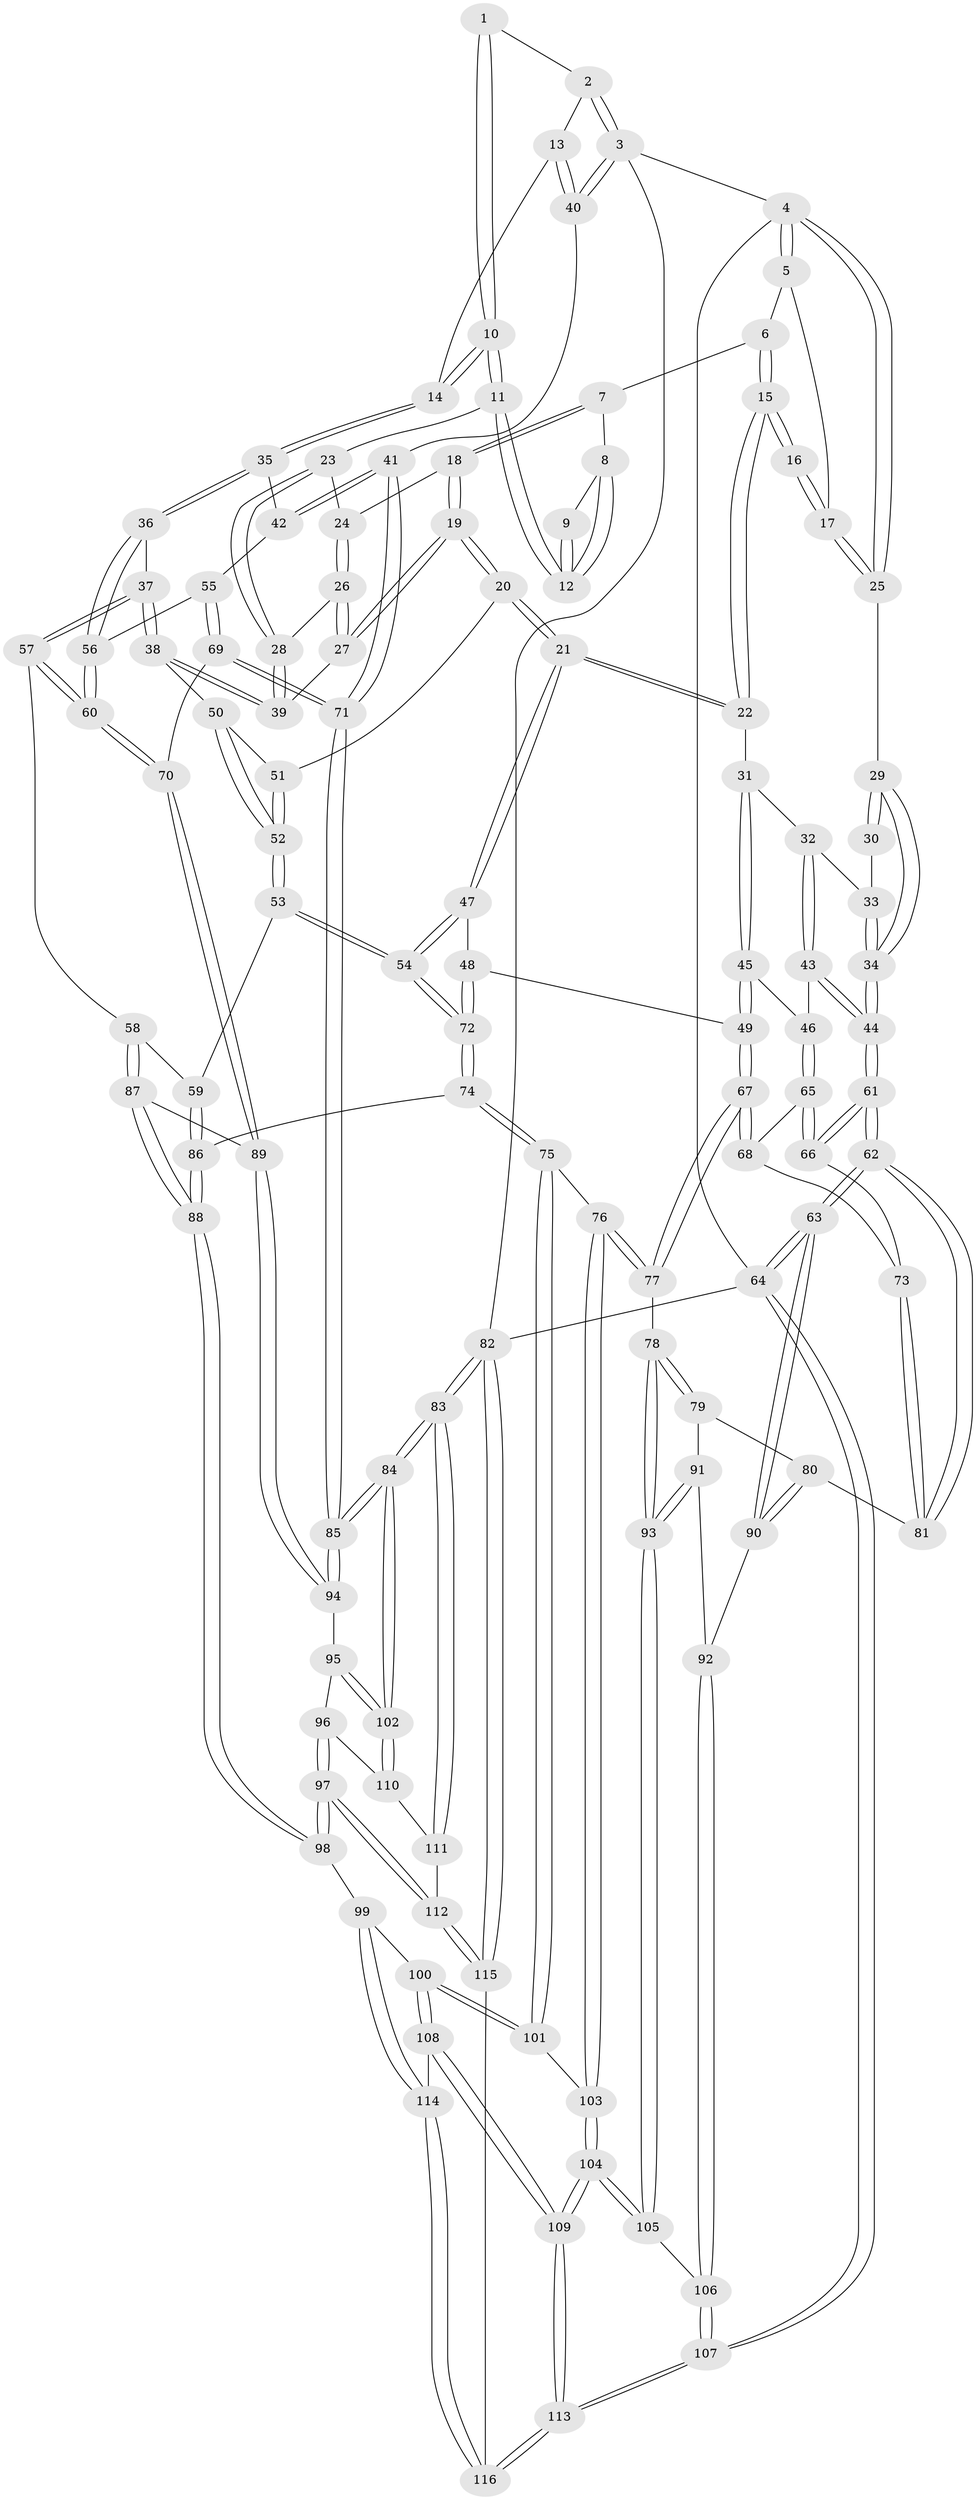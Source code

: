 // Generated by graph-tools (version 1.1) at 2025/38/03/09/25 02:38:27]
// undirected, 116 vertices, 287 edges
graph export_dot {
graph [start="1"]
  node [color=gray90,style=filled];
  1 [pos="+0.7792126525890761+0"];
  2 [pos="+0.9930243561935642+0"];
  3 [pos="+1+0"];
  4 [pos="+0+0"];
  5 [pos="+0.12552840023010756+0"];
  6 [pos="+0.3258207940160787+0"];
  7 [pos="+0.4583744784235029+0"];
  8 [pos="+0.5205333637474935+0"];
  9 [pos="+0.7010103259106603+0"];
  10 [pos="+0.8118137661697922+0.17944362236524078"];
  11 [pos="+0.7210832662727084+0.14350823057098355"];
  12 [pos="+0.7177118808748632+0.11934011190553827"];
  13 [pos="+0.8720110773288782+0.15396753059410906"];
  14 [pos="+0.8119510037161718+0.17956798648602212"];
  15 [pos="+0.21474838902867743+0.18419908563597584"];
  16 [pos="+0.14395614477417196+0.15029109395179735"];
  17 [pos="+0.11480082032998985+0.11540171115547034"];
  18 [pos="+0.4677328746161603+0"];
  19 [pos="+0.42807773170857594+0.27910982400988904"];
  20 [pos="+0.423874644781386+0.28436834014062573"];
  21 [pos="+0.41429551241048496+0.2900266354730661"];
  22 [pos="+0.21913596263425303+0.19802313431323001"];
  23 [pos="+0.6675477069113954+0.14575682639759224"];
  24 [pos="+0.6090751146029257+0.10600304773717585"];
  25 [pos="+0+0"];
  26 [pos="+0.4634955622338046+0.2647100405884276"];
  27 [pos="+0.43500035615071164+0.27676651798903246"];
  28 [pos="+0.610315667141502+0.23449067830763654"];
  29 [pos="+0+0"];
  30 [pos="+0.08590564903506591+0.16319801669617445"];
  31 [pos="+0.2112780867892151+0.20757459519463373"];
  32 [pos="+0.09463762925259867+0.27267852556237737"];
  33 [pos="+0.030238101095694265+0.20772204215277382"];
  34 [pos="+0+0.15776568329798826"];
  35 [pos="+0.8060325670496806+0.31689921826230133"];
  36 [pos="+0.8025286912047508+0.3221905014280959"];
  37 [pos="+0.7750590889728355+0.34164603389567094"];
  38 [pos="+0.7270923302115105+0.3527288892221471"];
  39 [pos="+0.6976346038530202+0.32853035179017387"];
  40 [pos="+1+0.12433974817059112"];
  41 [pos="+1+0.3137053969445523"];
  42 [pos="+1+0.33667380213633274"];
  43 [pos="+0.04571392309907117+0.33653003393472997"];
  44 [pos="+0+0.3641986462822527"];
  45 [pos="+0.17308602004499543+0.42353264130283663"];
  46 [pos="+0.14474204922614678+0.4265943697637374"];
  47 [pos="+0.4092622697657775+0.30745595851049706"];
  48 [pos="+0.2848835118407083+0.44118540923413696"];
  49 [pos="+0.25734856025371816+0.4623555900120488"];
  50 [pos="+0.6977035026086116+0.37646318256083616"];
  51 [pos="+0.4240889841564978+0.2845072700560915"];
  52 [pos="+0.6313575958586847+0.4547590920311205"];
  53 [pos="+0.6243126173106086+0.4831011083606992"];
  54 [pos="+0.4921057119925082+0.5652060355646162"];
  55 [pos="+0.9141281249373504+0.46477310485799245"];
  56 [pos="+0.9015221115727672+0.4610860563046363"];
  57 [pos="+0.7907925302300612+0.5461292395402876"];
  58 [pos="+0.7072611181454382+0.5525040468049158"];
  59 [pos="+0.6882540099780458+0.5427535602794075"];
  60 [pos="+0.8134781405949947+0.5615379753783034"];
  61 [pos="+0+0.4247078533401106"];
  62 [pos="+0+0.567273834773102"];
  63 [pos="+0+0.7608347727369414"];
  64 [pos="+0+1"];
  65 [pos="+0.1124775589507572+0.46420940907872615"];
  66 [pos="+0+0.43888262358017"];
  67 [pos="+0.2668713590630389+0.60125395426384"];
  68 [pos="+0.09760672922489089+0.5125041803332996"];
  69 [pos="+1+0.6124360349070213"];
  70 [pos="+0.8402723016603539+0.605046443583327"];
  71 [pos="+1+0.6524260336475749"];
  72 [pos="+0.49154976660296845+0.5664690543936844"];
  73 [pos="+0.08621023641075062+0.5291035890943331"];
  74 [pos="+0.4694425053072703+0.6403817395416391"];
  75 [pos="+0.37934009223547976+0.6912257870108895"];
  76 [pos="+0.3238415628081399+0.6826690385913003"];
  77 [pos="+0.281739456624608+0.672411477554003"];
  78 [pos="+0.276550636351734+0.6748196785688336"];
  79 [pos="+0.1700932443573878+0.6603533439897987"];
  80 [pos="+0.09844548770544599+0.6256077821691941"];
  81 [pos="+0.07384772841147902+0.5888386473864806"];
  82 [pos="+1+1"];
  83 [pos="+1+1"];
  84 [pos="+1+1"];
  85 [pos="+1+0.6776174383717665"];
  86 [pos="+0.5782974899367676+0.6935566814048727"];
  87 [pos="+0.6953052200315473+0.6861184752429395"];
  88 [pos="+0.6085795512847187+0.7156462229917347"];
  89 [pos="+0.7937094078561266+0.7042994188274456"];
  90 [pos="+0+0.7655800970941606"];
  91 [pos="+0.07210959743325629+0.7450387923552599"];
  92 [pos="+0+0.7742328924690999"];
  93 [pos="+0.18157409943920363+0.829254492193496"];
  94 [pos="+0.7961747060515811+0.7103141866576681"];
  95 [pos="+0.8085230303121064+0.7540611296368526"];
  96 [pos="+0.6992149799578578+0.8561255065691207"];
  97 [pos="+0.6395835388366292+0.8846303526107085"];
  98 [pos="+0.6393371811051467+0.8844421380087422"];
  99 [pos="+0.5492112480163837+0.8920052204164242"];
  100 [pos="+0.4227572480446729+0.8379594459662139"];
  101 [pos="+0.41841770224949904+0.8287453564594887"];
  102 [pos="+0.9649661510486219+0.8735079617187159"];
  103 [pos="+0.28952425348997785+0.8900680521318719"];
  104 [pos="+0.22870544768977108+0.9633181182187065"];
  105 [pos="+0.172369408306126+0.8536409611865634"];
  106 [pos="+0.08655061207096432+0.8645555027032343"];
  107 [pos="+0+1"];
  108 [pos="+0.3955744335057231+0.9181578045522072"];
  109 [pos="+0.25510643700341806+1"];
  110 [pos="+0.8367576439975537+0.886053109289592"];
  111 [pos="+0.7417911282359282+0.9497349013495698"];
  112 [pos="+0.6660870597323145+0.9578715669215139"];
  113 [pos="+0.23458252417592912+1"];
  114 [pos="+0.4862536341460223+0.9942235013302717"];
  115 [pos="+0.6662098809124082+1"];
  116 [pos="+0.4778287340278116+1"];
  1 -- 2;
  1 -- 10;
  1 -- 10;
  2 -- 3;
  2 -- 3;
  2 -- 13;
  3 -- 4;
  3 -- 40;
  3 -- 40;
  3 -- 82;
  4 -- 5;
  4 -- 5;
  4 -- 25;
  4 -- 25;
  4 -- 64;
  5 -- 6;
  5 -- 17;
  6 -- 7;
  6 -- 15;
  6 -- 15;
  7 -- 8;
  7 -- 18;
  7 -- 18;
  8 -- 9;
  8 -- 12;
  8 -- 12;
  9 -- 12;
  9 -- 12;
  10 -- 11;
  10 -- 11;
  10 -- 14;
  10 -- 14;
  11 -- 12;
  11 -- 12;
  11 -- 23;
  13 -- 14;
  13 -- 40;
  13 -- 40;
  14 -- 35;
  14 -- 35;
  15 -- 16;
  15 -- 16;
  15 -- 22;
  15 -- 22;
  16 -- 17;
  16 -- 17;
  17 -- 25;
  17 -- 25;
  18 -- 19;
  18 -- 19;
  18 -- 24;
  19 -- 20;
  19 -- 20;
  19 -- 27;
  19 -- 27;
  20 -- 21;
  20 -- 21;
  20 -- 51;
  21 -- 22;
  21 -- 22;
  21 -- 47;
  21 -- 47;
  22 -- 31;
  23 -- 24;
  23 -- 28;
  23 -- 28;
  24 -- 26;
  24 -- 26;
  25 -- 29;
  26 -- 27;
  26 -- 27;
  26 -- 28;
  27 -- 39;
  28 -- 39;
  28 -- 39;
  29 -- 30;
  29 -- 30;
  29 -- 34;
  29 -- 34;
  30 -- 33;
  31 -- 32;
  31 -- 45;
  31 -- 45;
  32 -- 33;
  32 -- 43;
  32 -- 43;
  33 -- 34;
  33 -- 34;
  34 -- 44;
  34 -- 44;
  35 -- 36;
  35 -- 36;
  35 -- 42;
  36 -- 37;
  36 -- 56;
  36 -- 56;
  37 -- 38;
  37 -- 38;
  37 -- 57;
  37 -- 57;
  38 -- 39;
  38 -- 39;
  38 -- 50;
  40 -- 41;
  41 -- 42;
  41 -- 42;
  41 -- 71;
  41 -- 71;
  42 -- 55;
  43 -- 44;
  43 -- 44;
  43 -- 46;
  44 -- 61;
  44 -- 61;
  45 -- 46;
  45 -- 49;
  45 -- 49;
  46 -- 65;
  46 -- 65;
  47 -- 48;
  47 -- 54;
  47 -- 54;
  48 -- 49;
  48 -- 72;
  48 -- 72;
  49 -- 67;
  49 -- 67;
  50 -- 51;
  50 -- 52;
  50 -- 52;
  51 -- 52;
  51 -- 52;
  52 -- 53;
  52 -- 53;
  53 -- 54;
  53 -- 54;
  53 -- 59;
  54 -- 72;
  54 -- 72;
  55 -- 56;
  55 -- 69;
  55 -- 69;
  56 -- 60;
  56 -- 60;
  57 -- 58;
  57 -- 60;
  57 -- 60;
  58 -- 59;
  58 -- 87;
  58 -- 87;
  59 -- 86;
  59 -- 86;
  60 -- 70;
  60 -- 70;
  61 -- 62;
  61 -- 62;
  61 -- 66;
  61 -- 66;
  62 -- 63;
  62 -- 63;
  62 -- 81;
  62 -- 81;
  63 -- 64;
  63 -- 64;
  63 -- 90;
  63 -- 90;
  64 -- 107;
  64 -- 107;
  64 -- 82;
  65 -- 66;
  65 -- 66;
  65 -- 68;
  66 -- 73;
  67 -- 68;
  67 -- 68;
  67 -- 77;
  67 -- 77;
  68 -- 73;
  69 -- 70;
  69 -- 71;
  69 -- 71;
  70 -- 89;
  70 -- 89;
  71 -- 85;
  71 -- 85;
  72 -- 74;
  72 -- 74;
  73 -- 81;
  73 -- 81;
  74 -- 75;
  74 -- 75;
  74 -- 86;
  75 -- 76;
  75 -- 101;
  75 -- 101;
  76 -- 77;
  76 -- 77;
  76 -- 103;
  76 -- 103;
  77 -- 78;
  78 -- 79;
  78 -- 79;
  78 -- 93;
  78 -- 93;
  79 -- 80;
  79 -- 91;
  80 -- 81;
  80 -- 90;
  80 -- 90;
  82 -- 83;
  82 -- 83;
  82 -- 115;
  82 -- 115;
  83 -- 84;
  83 -- 84;
  83 -- 111;
  83 -- 111;
  84 -- 85;
  84 -- 85;
  84 -- 102;
  84 -- 102;
  85 -- 94;
  85 -- 94;
  86 -- 88;
  86 -- 88;
  87 -- 88;
  87 -- 88;
  87 -- 89;
  88 -- 98;
  88 -- 98;
  89 -- 94;
  89 -- 94;
  90 -- 92;
  91 -- 92;
  91 -- 93;
  91 -- 93;
  92 -- 106;
  92 -- 106;
  93 -- 105;
  93 -- 105;
  94 -- 95;
  95 -- 96;
  95 -- 102;
  95 -- 102;
  96 -- 97;
  96 -- 97;
  96 -- 110;
  97 -- 98;
  97 -- 98;
  97 -- 112;
  97 -- 112;
  98 -- 99;
  99 -- 100;
  99 -- 114;
  99 -- 114;
  100 -- 101;
  100 -- 101;
  100 -- 108;
  100 -- 108;
  101 -- 103;
  102 -- 110;
  102 -- 110;
  103 -- 104;
  103 -- 104;
  104 -- 105;
  104 -- 105;
  104 -- 109;
  104 -- 109;
  105 -- 106;
  106 -- 107;
  106 -- 107;
  107 -- 113;
  107 -- 113;
  108 -- 109;
  108 -- 109;
  108 -- 114;
  109 -- 113;
  109 -- 113;
  110 -- 111;
  111 -- 112;
  112 -- 115;
  112 -- 115;
  113 -- 116;
  113 -- 116;
  114 -- 116;
  114 -- 116;
  115 -- 116;
}

